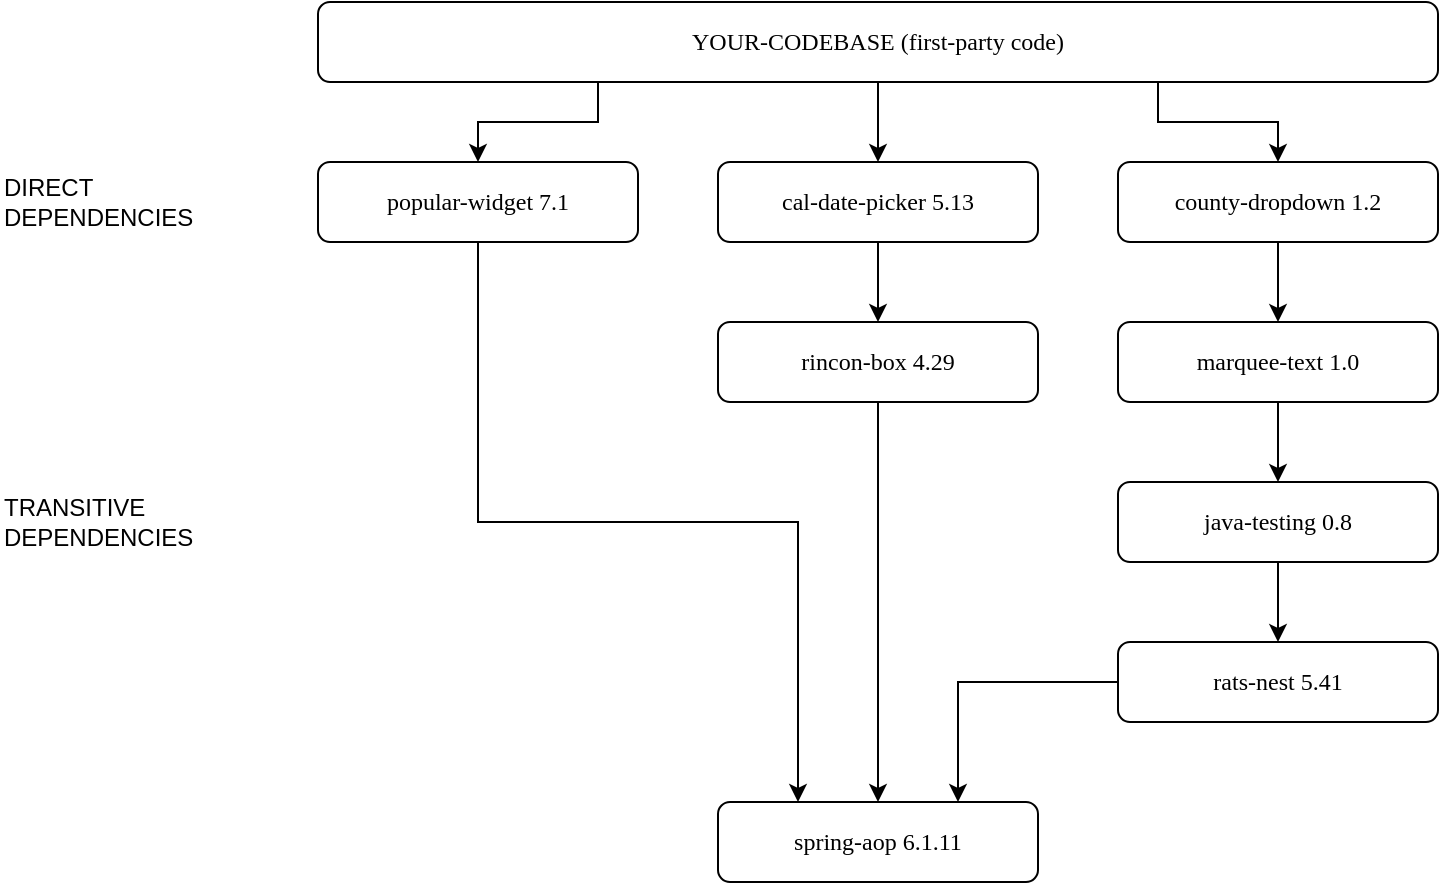 <mxfile version="25.0.3">
  <diagram name="Page-1" id="VmCHGTGx0lEumYuPZFVR">
    <mxGraphModel dx="955" dy="659" grid="1" gridSize="10" guides="1" tooltips="1" connect="1" arrows="1" fold="1" page="1" pageScale="1" pageWidth="850" pageHeight="1100" math="0" shadow="0">
      <root>
        <mxCell id="0" />
        <mxCell id="1" parent="0" />
        <mxCell id="464uXNkpgcQ80g2qc8aH-2" value="spring-aop 6.1.11" style="whiteSpace=wrap;html=1;rounded=1;fontFamily=Lucida Console;" vertex="1" parent="1">
          <mxGeometry x="399" y="560" width="160" height="40" as="geometry" />
        </mxCell>
        <mxCell id="464uXNkpgcQ80g2qc8aH-11" value="" style="edgeStyle=orthogonalEdgeStyle;rounded=0;orthogonalLoop=1;jettySize=auto;html=1;" edge="1" parent="1" source="464uXNkpgcQ80g2qc8aH-6" target="464uXNkpgcQ80g2qc8aH-8">
          <mxGeometry relative="1" as="geometry" />
        </mxCell>
        <mxCell id="464uXNkpgcQ80g2qc8aH-12" style="edgeStyle=orthogonalEdgeStyle;rounded=0;orthogonalLoop=1;jettySize=auto;html=1;exitX=0.25;exitY=1;exitDx=0;exitDy=0;" edge="1" parent="1" source="464uXNkpgcQ80g2qc8aH-6" target="464uXNkpgcQ80g2qc8aH-9">
          <mxGeometry relative="1" as="geometry" />
        </mxCell>
        <mxCell id="464uXNkpgcQ80g2qc8aH-13" style="edgeStyle=orthogonalEdgeStyle;rounded=0;orthogonalLoop=1;jettySize=auto;html=1;exitX=0.75;exitY=1;exitDx=0;exitDy=0;" edge="1" parent="1" source="464uXNkpgcQ80g2qc8aH-6" target="464uXNkpgcQ80g2qc8aH-10">
          <mxGeometry relative="1" as="geometry" />
        </mxCell>
        <mxCell id="464uXNkpgcQ80g2qc8aH-6" value="YOUR-CODEBASE (first-party code)" style="whiteSpace=wrap;html=1;rounded=1;fontFamily=Lucida Console;" vertex="1" parent="1">
          <mxGeometry x="199" y="160" width="560" height="40" as="geometry" />
        </mxCell>
        <mxCell id="464uXNkpgcQ80g2qc8aH-24" value="" style="edgeStyle=orthogonalEdgeStyle;rounded=0;orthogonalLoop=1;jettySize=auto;html=1;" edge="1" parent="1" source="464uXNkpgcQ80g2qc8aH-8" target="464uXNkpgcQ80g2qc8aH-14">
          <mxGeometry relative="1" as="geometry" />
        </mxCell>
        <mxCell id="464uXNkpgcQ80g2qc8aH-8" value="cal-date-picker 5.13" style="whiteSpace=wrap;html=1;rounded=1;fontFamily=Lucida Console;" vertex="1" parent="1">
          <mxGeometry x="399" y="240" width="160" height="40" as="geometry" />
        </mxCell>
        <mxCell id="464uXNkpgcQ80g2qc8aH-23" style="edgeStyle=orthogonalEdgeStyle;rounded=0;orthogonalLoop=1;jettySize=auto;html=1;entryX=0.25;entryY=0;entryDx=0;entryDy=0;exitX=0.5;exitY=1;exitDx=0;exitDy=0;" edge="1" parent="1" source="464uXNkpgcQ80g2qc8aH-9" target="464uXNkpgcQ80g2qc8aH-2">
          <mxGeometry relative="1" as="geometry" />
        </mxCell>
        <mxCell id="464uXNkpgcQ80g2qc8aH-9" value="popular-widget 7.1" style="whiteSpace=wrap;html=1;rounded=1;fontFamily=Lucida Console;" vertex="1" parent="1">
          <mxGeometry x="199" y="240" width="160" height="40" as="geometry" />
        </mxCell>
        <mxCell id="464uXNkpgcQ80g2qc8aH-16" value="" style="edgeStyle=orthogonalEdgeStyle;rounded=0;orthogonalLoop=1;jettySize=auto;html=1;" edge="1" parent="1" source="464uXNkpgcQ80g2qc8aH-10" target="464uXNkpgcQ80g2qc8aH-15">
          <mxGeometry relative="1" as="geometry" />
        </mxCell>
        <mxCell id="464uXNkpgcQ80g2qc8aH-10" value="county-dropdown 1.2" style="whiteSpace=wrap;html=1;rounded=1;fontFamily=Lucida Console;" vertex="1" parent="1">
          <mxGeometry x="599" y="240" width="160" height="40" as="geometry" />
        </mxCell>
        <mxCell id="464uXNkpgcQ80g2qc8aH-25" style="edgeStyle=orthogonalEdgeStyle;rounded=0;orthogonalLoop=1;jettySize=auto;html=1;" edge="1" parent="1" source="464uXNkpgcQ80g2qc8aH-14" target="464uXNkpgcQ80g2qc8aH-2">
          <mxGeometry relative="1" as="geometry" />
        </mxCell>
        <mxCell id="464uXNkpgcQ80g2qc8aH-14" value="rincon-box 4.29" style="whiteSpace=wrap;html=1;rounded=1;fontFamily=Lucida Console;" vertex="1" parent="1">
          <mxGeometry x="399" y="320" width="160" height="40" as="geometry" />
        </mxCell>
        <mxCell id="464uXNkpgcQ80g2qc8aH-18" value="" style="edgeStyle=orthogonalEdgeStyle;rounded=0;orthogonalLoop=1;jettySize=auto;html=1;" edge="1" parent="1" source="464uXNkpgcQ80g2qc8aH-15" target="464uXNkpgcQ80g2qc8aH-17">
          <mxGeometry relative="1" as="geometry" />
        </mxCell>
        <mxCell id="464uXNkpgcQ80g2qc8aH-15" value="marquee-text 1.0" style="whiteSpace=wrap;html=1;rounded=1;fontFamily=Lucida Console;" vertex="1" parent="1">
          <mxGeometry x="599" y="320" width="160" height="40" as="geometry" />
        </mxCell>
        <mxCell id="464uXNkpgcQ80g2qc8aH-22" value="" style="edgeStyle=orthogonalEdgeStyle;rounded=0;orthogonalLoop=1;jettySize=auto;html=1;" edge="1" parent="1" source="464uXNkpgcQ80g2qc8aH-17" target="464uXNkpgcQ80g2qc8aH-21">
          <mxGeometry relative="1" as="geometry" />
        </mxCell>
        <mxCell id="464uXNkpgcQ80g2qc8aH-17" value="java-testing 0.8" style="whiteSpace=wrap;html=1;rounded=1;fontFamily=Lucida Console;" vertex="1" parent="1">
          <mxGeometry x="599" y="400" width="160" height="40" as="geometry" />
        </mxCell>
        <mxCell id="464uXNkpgcQ80g2qc8aH-26" style="edgeStyle=orthogonalEdgeStyle;rounded=0;orthogonalLoop=1;jettySize=auto;html=1;entryX=0.75;entryY=0;entryDx=0;entryDy=0;" edge="1" parent="1" source="464uXNkpgcQ80g2qc8aH-21" target="464uXNkpgcQ80g2qc8aH-2">
          <mxGeometry relative="1" as="geometry" />
        </mxCell>
        <mxCell id="464uXNkpgcQ80g2qc8aH-21" value="rats-nest 5.41" style="whiteSpace=wrap;html=1;rounded=1;fontFamily=Lucida Console;" vertex="1" parent="1">
          <mxGeometry x="599" y="480" width="160" height="40" as="geometry" />
        </mxCell>
        <mxCell id="464uXNkpgcQ80g2qc8aH-27" value="TRANSITIVE DEPENDENCIES" style="text;html=1;align=left;verticalAlign=middle;whiteSpace=wrap;rounded=0;" vertex="1" parent="1">
          <mxGeometry x="40" y="400" width="120" height="40" as="geometry" />
        </mxCell>
        <mxCell id="464uXNkpgcQ80g2qc8aH-28" value="DIRECT DEPENDENCIES" style="text;html=1;align=left;verticalAlign=middle;whiteSpace=wrap;rounded=0;" vertex="1" parent="1">
          <mxGeometry x="40" y="240" width="120" height="40" as="geometry" />
        </mxCell>
      </root>
    </mxGraphModel>
  </diagram>
</mxfile>
